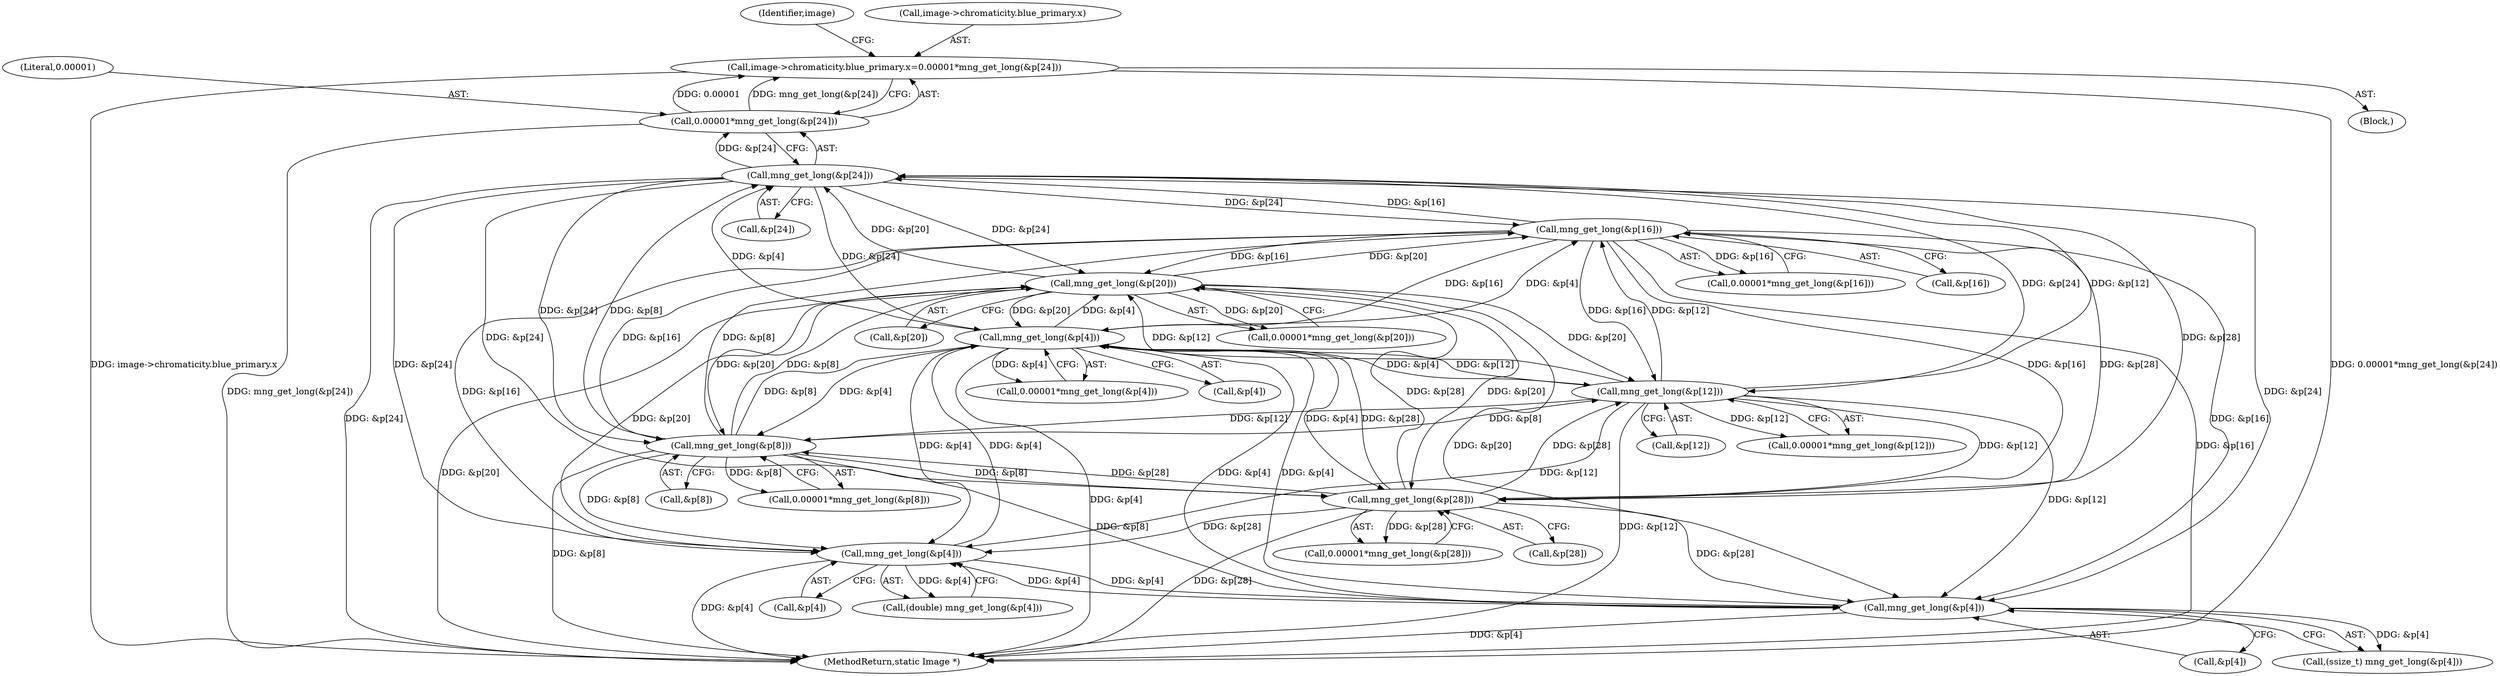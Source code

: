 digraph "0_ImageMagick_9eedb5660f1704cde8e8cd784c5c2a09dd2fd60f@pointer" {
"1001277" [label="(Call,image->chromaticity.blue_primary.x=0.00001*mng_get_long(&p[24]))"];
"1001285" [label="(Call,0.00001*mng_get_long(&p[24]))"];
"1001287" [label="(Call,mng_get_long(&p[24]))"];
"1001257" [label="(Call,mng_get_long(&p[16]))"];
"1001272" [label="(Call,mng_get_long(&p[20]))"];
"1001212" [label="(Call,mng_get_long(&p[4]))"];
"1001242" [label="(Call,mng_get_long(&p[12]))"];
"1001227" [label="(Call,mng_get_long(&p[8]))"];
"1001302" [label="(Call,mng_get_long(&p[28]))"];
"1001452" [label="(Call,mng_get_long(&p[4]))"];
"1001518" [label="(Call,mng_get_long(&p[4]))"];
"1001516" [label="(Call,(double) mng_get_long(&p[4]))"];
"1001296" [label="(Identifier,image)"];
"1001212" [label="(Call,mng_get_long(&p[4]))"];
"1001257" [label="(Call,mng_get_long(&p[16]))"];
"1001255" [label="(Call,0.00001*mng_get_long(&p[16]))"];
"1001189" [label="(Block,)"];
"1001243" [label="(Call,&p[12])"];
"1001242" [label="(Call,mng_get_long(&p[12]))"];
"1001272" [label="(Call,mng_get_long(&p[20]))"];
"1001240" [label="(Call,0.00001*mng_get_long(&p[12]))"];
"1001452" [label="(Call,mng_get_long(&p[4]))"];
"1001287" [label="(Call,mng_get_long(&p[24]))"];
"1001300" [label="(Call,0.00001*mng_get_long(&p[28]))"];
"1001278" [label="(Call,image->chromaticity.blue_primary.x)"];
"1001453" [label="(Call,&p[4])"];
"1001210" [label="(Call,0.00001*mng_get_long(&p[4]))"];
"1001518" [label="(Call,mng_get_long(&p[4]))"];
"1001303" [label="(Call,&p[28])"];
"1001270" [label="(Call,0.00001*mng_get_long(&p[20]))"];
"1001286" [label="(Literal,0.00001)"];
"1001519" [label="(Call,&p[4])"];
"1002175" [label="(MethodReturn,static Image *)"];
"1001228" [label="(Call,&p[8])"];
"1001277" [label="(Call,image->chromaticity.blue_primary.x=0.00001*mng_get_long(&p[24]))"];
"1001302" [label="(Call,mng_get_long(&p[28]))"];
"1001288" [label="(Call,&p[24])"];
"1001285" [label="(Call,0.00001*mng_get_long(&p[24]))"];
"1001225" [label="(Call,0.00001*mng_get_long(&p[8]))"];
"1001213" [label="(Call,&p[4])"];
"1001450" [label="(Call,(ssize_t) mng_get_long(&p[4]))"];
"1001258" [label="(Call,&p[16])"];
"1001227" [label="(Call,mng_get_long(&p[8]))"];
"1001273" [label="(Call,&p[20])"];
"1001277" -> "1001189"  [label="AST: "];
"1001277" -> "1001285"  [label="CFG: "];
"1001278" -> "1001277"  [label="AST: "];
"1001285" -> "1001277"  [label="AST: "];
"1001296" -> "1001277"  [label="CFG: "];
"1001277" -> "1002175"  [label="DDG: image->chromaticity.blue_primary.x"];
"1001277" -> "1002175"  [label="DDG: 0.00001*mng_get_long(&p[24])"];
"1001285" -> "1001277"  [label="DDG: 0.00001"];
"1001285" -> "1001277"  [label="DDG: mng_get_long(&p[24])"];
"1001285" -> "1001287"  [label="CFG: "];
"1001286" -> "1001285"  [label="AST: "];
"1001287" -> "1001285"  [label="AST: "];
"1001285" -> "1002175"  [label="DDG: mng_get_long(&p[24])"];
"1001287" -> "1001285"  [label="DDG: &p[24]"];
"1001287" -> "1001288"  [label="CFG: "];
"1001288" -> "1001287"  [label="AST: "];
"1001287" -> "1002175"  [label="DDG: &p[24]"];
"1001287" -> "1001212"  [label="DDG: &p[24]"];
"1001287" -> "1001227"  [label="DDG: &p[24]"];
"1001287" -> "1001242"  [label="DDG: &p[24]"];
"1001287" -> "1001257"  [label="DDG: &p[24]"];
"1001287" -> "1001272"  [label="DDG: &p[24]"];
"1001257" -> "1001287"  [label="DDG: &p[16]"];
"1001272" -> "1001287"  [label="DDG: &p[20]"];
"1001212" -> "1001287"  [label="DDG: &p[4]"];
"1001242" -> "1001287"  [label="DDG: &p[12]"];
"1001227" -> "1001287"  [label="DDG: &p[8]"];
"1001302" -> "1001287"  [label="DDG: &p[28]"];
"1001287" -> "1001302"  [label="DDG: &p[24]"];
"1001287" -> "1001452"  [label="DDG: &p[24]"];
"1001287" -> "1001518"  [label="DDG: &p[24]"];
"1001257" -> "1001255"  [label="AST: "];
"1001257" -> "1001258"  [label="CFG: "];
"1001258" -> "1001257"  [label="AST: "];
"1001255" -> "1001257"  [label="CFG: "];
"1001257" -> "1002175"  [label="DDG: &p[16]"];
"1001257" -> "1001212"  [label="DDG: &p[16]"];
"1001257" -> "1001227"  [label="DDG: &p[16]"];
"1001257" -> "1001242"  [label="DDG: &p[16]"];
"1001257" -> "1001255"  [label="DDG: &p[16]"];
"1001272" -> "1001257"  [label="DDG: &p[20]"];
"1001212" -> "1001257"  [label="DDG: &p[4]"];
"1001242" -> "1001257"  [label="DDG: &p[12]"];
"1001227" -> "1001257"  [label="DDG: &p[8]"];
"1001302" -> "1001257"  [label="DDG: &p[28]"];
"1001257" -> "1001272"  [label="DDG: &p[16]"];
"1001257" -> "1001302"  [label="DDG: &p[16]"];
"1001257" -> "1001452"  [label="DDG: &p[16]"];
"1001257" -> "1001518"  [label="DDG: &p[16]"];
"1001272" -> "1001270"  [label="AST: "];
"1001272" -> "1001273"  [label="CFG: "];
"1001273" -> "1001272"  [label="AST: "];
"1001270" -> "1001272"  [label="CFG: "];
"1001272" -> "1002175"  [label="DDG: &p[20]"];
"1001272" -> "1001212"  [label="DDG: &p[20]"];
"1001272" -> "1001227"  [label="DDG: &p[20]"];
"1001272" -> "1001242"  [label="DDG: &p[20]"];
"1001272" -> "1001270"  [label="DDG: &p[20]"];
"1001212" -> "1001272"  [label="DDG: &p[4]"];
"1001242" -> "1001272"  [label="DDG: &p[12]"];
"1001227" -> "1001272"  [label="DDG: &p[8]"];
"1001302" -> "1001272"  [label="DDG: &p[28]"];
"1001272" -> "1001302"  [label="DDG: &p[20]"];
"1001272" -> "1001452"  [label="DDG: &p[20]"];
"1001272" -> "1001518"  [label="DDG: &p[20]"];
"1001212" -> "1001210"  [label="AST: "];
"1001212" -> "1001213"  [label="CFG: "];
"1001213" -> "1001212"  [label="AST: "];
"1001210" -> "1001212"  [label="CFG: "];
"1001212" -> "1002175"  [label="DDG: &p[4]"];
"1001212" -> "1001210"  [label="DDG: &p[4]"];
"1001242" -> "1001212"  [label="DDG: &p[12]"];
"1001452" -> "1001212"  [label="DDG: &p[4]"];
"1001227" -> "1001212"  [label="DDG: &p[8]"];
"1001302" -> "1001212"  [label="DDG: &p[28]"];
"1001518" -> "1001212"  [label="DDG: &p[4]"];
"1001212" -> "1001227"  [label="DDG: &p[4]"];
"1001212" -> "1001242"  [label="DDG: &p[4]"];
"1001212" -> "1001302"  [label="DDG: &p[4]"];
"1001212" -> "1001452"  [label="DDG: &p[4]"];
"1001212" -> "1001518"  [label="DDG: &p[4]"];
"1001242" -> "1001240"  [label="AST: "];
"1001242" -> "1001243"  [label="CFG: "];
"1001243" -> "1001242"  [label="AST: "];
"1001240" -> "1001242"  [label="CFG: "];
"1001242" -> "1002175"  [label="DDG: &p[12]"];
"1001242" -> "1001227"  [label="DDG: &p[12]"];
"1001242" -> "1001240"  [label="DDG: &p[12]"];
"1001227" -> "1001242"  [label="DDG: &p[8]"];
"1001302" -> "1001242"  [label="DDG: &p[28]"];
"1001242" -> "1001302"  [label="DDG: &p[12]"];
"1001242" -> "1001452"  [label="DDG: &p[12]"];
"1001242" -> "1001518"  [label="DDG: &p[12]"];
"1001227" -> "1001225"  [label="AST: "];
"1001227" -> "1001228"  [label="CFG: "];
"1001228" -> "1001227"  [label="AST: "];
"1001225" -> "1001227"  [label="CFG: "];
"1001227" -> "1002175"  [label="DDG: &p[8]"];
"1001227" -> "1001225"  [label="DDG: &p[8]"];
"1001302" -> "1001227"  [label="DDG: &p[28]"];
"1001227" -> "1001302"  [label="DDG: &p[8]"];
"1001227" -> "1001452"  [label="DDG: &p[8]"];
"1001227" -> "1001518"  [label="DDG: &p[8]"];
"1001302" -> "1001300"  [label="AST: "];
"1001302" -> "1001303"  [label="CFG: "];
"1001303" -> "1001302"  [label="AST: "];
"1001300" -> "1001302"  [label="CFG: "];
"1001302" -> "1002175"  [label="DDG: &p[28]"];
"1001302" -> "1001300"  [label="DDG: &p[28]"];
"1001302" -> "1001452"  [label="DDG: &p[28]"];
"1001302" -> "1001518"  [label="DDG: &p[28]"];
"1001452" -> "1001450"  [label="AST: "];
"1001452" -> "1001453"  [label="CFG: "];
"1001453" -> "1001452"  [label="AST: "];
"1001450" -> "1001452"  [label="CFG: "];
"1001452" -> "1002175"  [label="DDG: &p[4]"];
"1001452" -> "1001450"  [label="DDG: &p[4]"];
"1001518" -> "1001452"  [label="DDG: &p[4]"];
"1001452" -> "1001518"  [label="DDG: &p[4]"];
"1001518" -> "1001516"  [label="AST: "];
"1001518" -> "1001519"  [label="CFG: "];
"1001519" -> "1001518"  [label="AST: "];
"1001516" -> "1001518"  [label="CFG: "];
"1001518" -> "1002175"  [label="DDG: &p[4]"];
"1001518" -> "1001516"  [label="DDG: &p[4]"];
}
